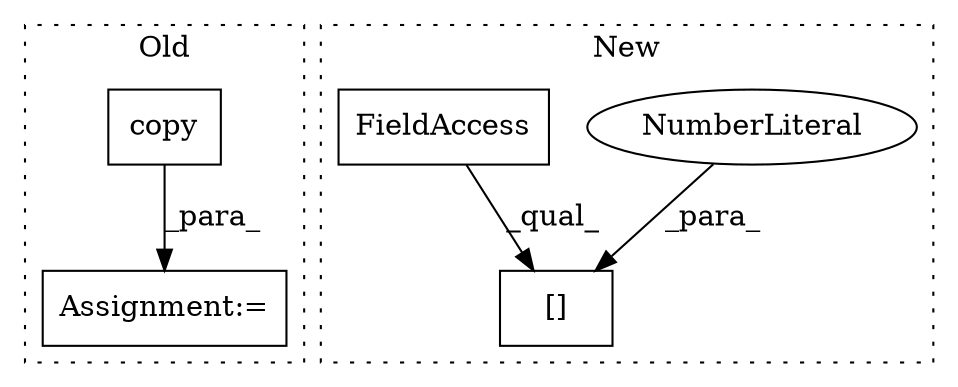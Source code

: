 digraph G {
subgraph cluster0 {
1 [label="copy" a="32" s="3952" l="6" shape="box"];
3 [label="Assignment:=" a="7" s="3828" l="1" shape="box"];
label = "Old";
style="dotted";
}
subgraph cluster1 {
2 [label="[]" a="2" s="3768,3779" l="10,1" shape="box"];
4 [label="NumberLiteral" a="34" s="3778" l="1" shape="ellipse"];
5 [label="FieldAccess" a="22" s="3768" l="9" shape="box"];
label = "New";
style="dotted";
}
1 -> 3 [label="_para_"];
4 -> 2 [label="_para_"];
5 -> 2 [label="_qual_"];
}